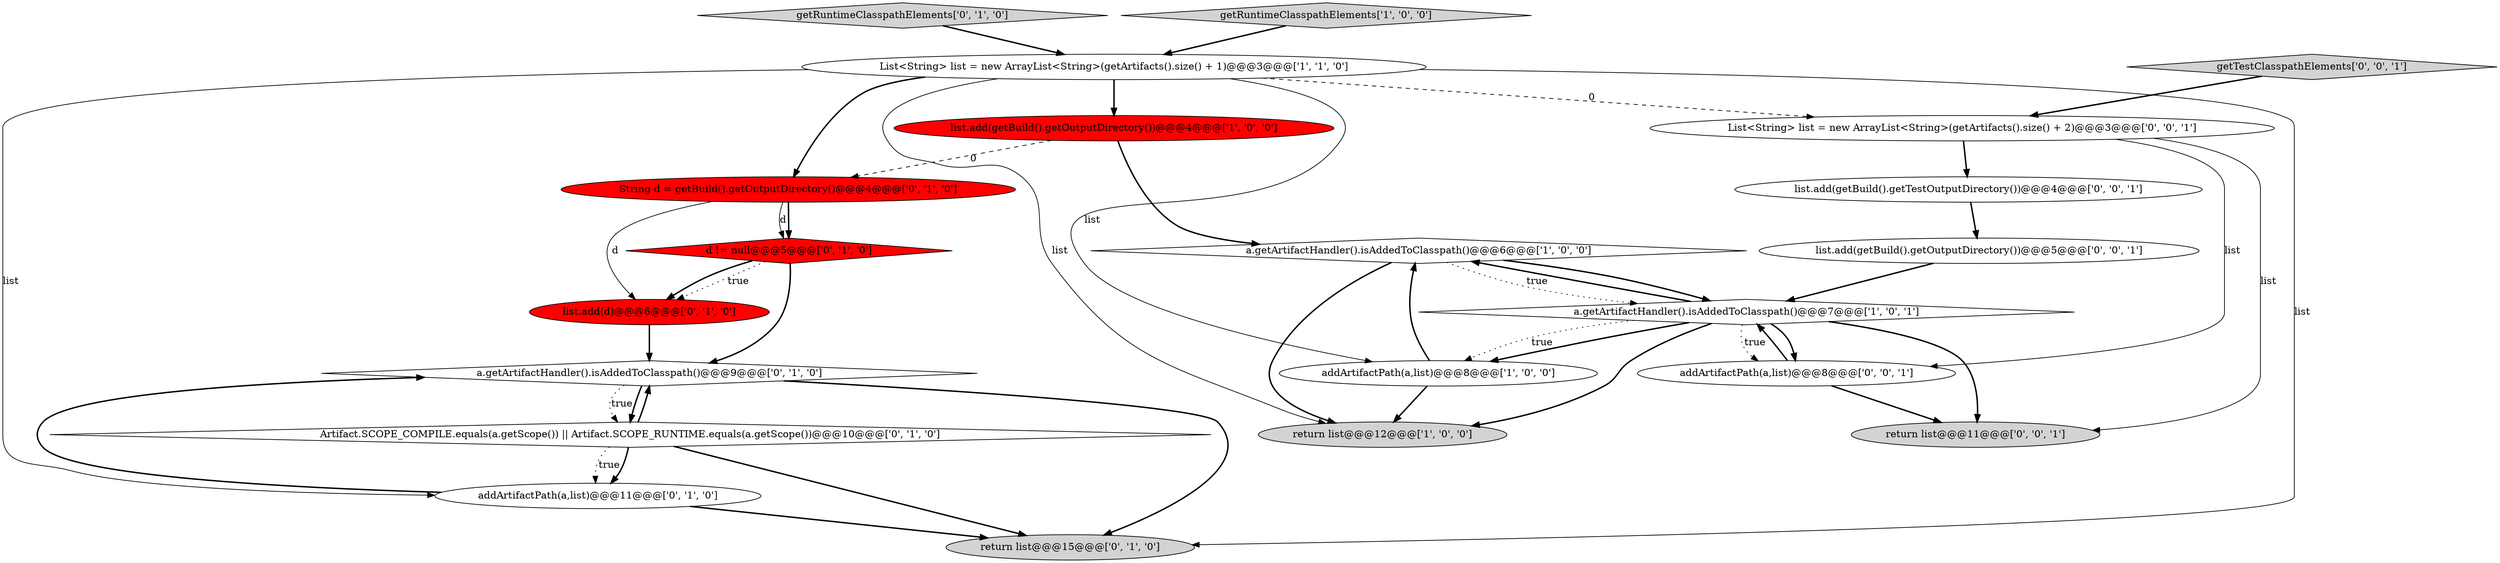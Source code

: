 digraph {
5 [style = filled, label = "list.add(getBuild().getOutputDirectory())@@@4@@@['1', '0', '0']", fillcolor = red, shape = ellipse image = "AAA1AAABBB1BBB"];
18 [style = filled, label = "List<String> list = new ArrayList<String>(getArtifacts().size() + 2)@@@3@@@['0', '0', '1']", fillcolor = white, shape = ellipse image = "AAA0AAABBB3BBB"];
14 [style = filled, label = "Artifact.SCOPE_COMPILE.equals(a.getScope()) || Artifact.SCOPE_RUNTIME.equals(a.getScope())@@@10@@@['0', '1', '0']", fillcolor = white, shape = diamond image = "AAA0AAABBB2BBB"];
19 [style = filled, label = "list.add(getBuild().getTestOutputDirectory())@@@4@@@['0', '0', '1']", fillcolor = white, shape = ellipse image = "AAA0AAABBB3BBB"];
6 [style = filled, label = "return list@@@12@@@['1', '0', '0']", fillcolor = lightgray, shape = ellipse image = "AAA0AAABBB1BBB"];
11 [style = filled, label = "addArtifactPath(a,list)@@@11@@@['0', '1', '0']", fillcolor = white, shape = ellipse image = "AAA0AAABBB2BBB"];
16 [style = filled, label = "addArtifactPath(a,list)@@@8@@@['0', '0', '1']", fillcolor = white, shape = ellipse image = "AAA0AAABBB3BBB"];
20 [style = filled, label = "list.add(getBuild().getOutputDirectory())@@@5@@@['0', '0', '1']", fillcolor = white, shape = ellipse image = "AAA0AAABBB3BBB"];
17 [style = filled, label = "return list@@@11@@@['0', '0', '1']", fillcolor = lightgray, shape = ellipse image = "AAA0AAABBB3BBB"];
9 [style = filled, label = "getRuntimeClasspathElements['0', '1', '0']", fillcolor = lightgray, shape = diamond image = "AAA0AAABBB2BBB"];
8 [style = filled, label = "list.add(d)@@@6@@@['0', '1', '0']", fillcolor = red, shape = ellipse image = "AAA1AAABBB2BBB"];
3 [style = filled, label = "addArtifactPath(a,list)@@@8@@@['1', '0', '0']", fillcolor = white, shape = ellipse image = "AAA0AAABBB1BBB"];
0 [style = filled, label = "a.getArtifactHandler().isAddedToClasspath()@@@7@@@['1', '0', '1']", fillcolor = white, shape = diamond image = "AAA0AAABBB1BBB"];
7 [style = filled, label = "String d = getBuild().getOutputDirectory()@@@4@@@['0', '1', '0']", fillcolor = red, shape = ellipse image = "AAA1AAABBB2BBB"];
4 [style = filled, label = "getRuntimeClasspathElements['1', '0', '0']", fillcolor = lightgray, shape = diamond image = "AAA0AAABBB1BBB"];
10 [style = filled, label = "d != null@@@5@@@['0', '1', '0']", fillcolor = red, shape = diamond image = "AAA1AAABBB2BBB"];
13 [style = filled, label = "return list@@@15@@@['0', '1', '0']", fillcolor = lightgray, shape = ellipse image = "AAA0AAABBB2BBB"];
1 [style = filled, label = "a.getArtifactHandler().isAddedToClasspath()@@@6@@@['1', '0', '0']", fillcolor = white, shape = diamond image = "AAA0AAABBB1BBB"];
15 [style = filled, label = "getTestClasspathElements['0', '0', '1']", fillcolor = lightgray, shape = diamond image = "AAA0AAABBB3BBB"];
2 [style = filled, label = "List<String> list = new ArrayList<String>(getArtifacts().size() + 1)@@@3@@@['1', '1', '0']", fillcolor = white, shape = ellipse image = "AAA0AAABBB1BBB"];
12 [style = filled, label = "a.getArtifactHandler().isAddedToClasspath()@@@9@@@['0', '1', '0']", fillcolor = white, shape = diamond image = "AAA0AAABBB2BBB"];
0->3 [style = bold, label=""];
10->8 [style = dotted, label="true"];
0->16 [style = bold, label=""];
16->0 [style = bold, label=""];
3->1 [style = bold, label=""];
18->17 [style = solid, label="list"];
0->6 [style = bold, label=""];
7->10 [style = bold, label=""];
9->2 [style = bold, label=""];
0->17 [style = bold, label=""];
19->20 [style = bold, label=""];
20->0 [style = bold, label=""];
18->19 [style = bold, label=""];
7->8 [style = solid, label="d"];
3->6 [style = bold, label=""];
11->12 [style = bold, label=""];
1->0 [style = bold, label=""];
4->2 [style = bold, label=""];
16->17 [style = bold, label=""];
18->16 [style = solid, label="list"];
15->18 [style = bold, label=""];
2->6 [style = solid, label="list"];
12->13 [style = bold, label=""];
5->1 [style = bold, label=""];
2->11 [style = solid, label="list"];
12->14 [style = dotted, label="true"];
1->6 [style = bold, label=""];
2->3 [style = solid, label="list"];
10->8 [style = bold, label=""];
10->12 [style = bold, label=""];
0->1 [style = bold, label=""];
14->12 [style = bold, label=""];
11->13 [style = bold, label=""];
12->14 [style = bold, label=""];
2->18 [style = dashed, label="0"];
14->11 [style = dotted, label="true"];
1->0 [style = dotted, label="true"];
0->3 [style = dotted, label="true"];
2->7 [style = bold, label=""];
14->13 [style = bold, label=""];
2->13 [style = solid, label="list"];
7->10 [style = solid, label="d"];
0->16 [style = dotted, label="true"];
5->7 [style = dashed, label="0"];
14->11 [style = bold, label=""];
8->12 [style = bold, label=""];
2->5 [style = bold, label=""];
}
